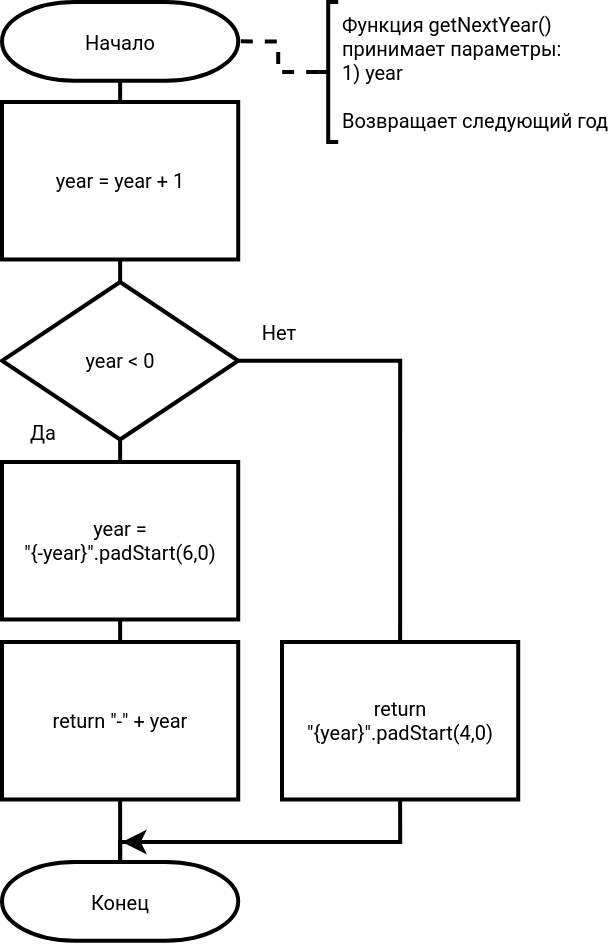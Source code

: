 <mxfile version="20.2.3" type="device"><diagram id="-RcHWod6rDAgMTsV8uwh" name="Page-1"><mxGraphModel dx="1422" dy="865" grid="1" gridSize="10" guides="1" tooltips="1" connect="1" arrows="1" fold="1" page="1" pageScale="1" pageWidth="827" pageHeight="1169" math="0" shadow="0"><root><mxCell id="0"/><mxCell id="1" parent="0"/><mxCell id="5XxHp6BvORFHNluilhop-10" style="edgeStyle=orthogonalEdgeStyle;rounded=0;orthogonalLoop=1;jettySize=auto;html=1;exitX=0.5;exitY=1;exitDx=0;exitDy=0;exitPerimeter=0;entryX=0.5;entryY=0;entryDx=0;entryDy=0;strokeWidth=2;endArrow=none;endFill=0;fontFamily=Roboto;fontSize=10;fontSource=https%3A%2F%2Ffonts.googleapis.com%2Fcss%3Ffamily%3DRoboto;" parent="1" source="5XxHp6BvORFHNluilhop-1" target="5XxHp6BvORFHNluilhop-2" edge="1"><mxGeometry relative="1" as="geometry"/></mxCell><mxCell id="5XxHp6BvORFHNluilhop-1" value="Начало" style="strokeWidth=2;html=1;shape=mxgraph.flowchart.terminator;whiteSpace=wrap;fontFamily=Roboto;fontSize=10;fontSource=https%3A%2F%2Ffonts.googleapis.com%2Fcss%3Ffamily%3DRoboto;" parent="1" vertex="1"><mxGeometry x="40" y="40" width="118.11" height="39.37" as="geometry"/></mxCell><mxCell id="5XxHp6BvORFHNluilhop-11" style="edgeStyle=orthogonalEdgeStyle;rounded=0;orthogonalLoop=1;jettySize=auto;html=1;exitX=0.5;exitY=1;exitDx=0;exitDy=0;entryX=0.5;entryY=0;entryDx=0;entryDy=0;entryPerimeter=0;endArrow=none;endFill=0;strokeWidth=2;fontFamily=Roboto;fontSize=10;fontSource=https%3A%2F%2Ffonts.googleapis.com%2Fcss%3Ffamily%3DRoboto;" parent="1" source="5XxHp6BvORFHNluilhop-2" target="5XxHp6BvORFHNluilhop-3" edge="1"><mxGeometry relative="1" as="geometry"/></mxCell><mxCell id="5XxHp6BvORFHNluilhop-2" value="year = year + 1" style="rounded=0;whiteSpace=wrap;html=1;absoluteArcSize=1;arcSize=14;strokeWidth=2;fontFamily=Roboto;fontSize=10;fontSource=https%3A%2F%2Ffonts.googleapis.com%2Fcss%3Ffamily%3DRoboto;" parent="1" vertex="1"><mxGeometry x="40" y="90" width="118.11" height="78.74" as="geometry"/></mxCell><mxCell id="5XxHp6BvORFHNluilhop-12" style="edgeStyle=orthogonalEdgeStyle;rounded=0;orthogonalLoop=1;jettySize=auto;html=1;exitX=0.5;exitY=1;exitDx=0;exitDy=0;exitPerimeter=0;entryX=0.5;entryY=0;entryDx=0;entryDy=0;endArrow=none;endFill=0;strokeWidth=2;fontFamily=Roboto;fontSize=10;fontSource=https%3A%2F%2Ffonts.googleapis.com%2Fcss%3Ffamily%3DRoboto;" parent="1" source="5XxHp6BvORFHNluilhop-3" target="5XxHp6BvORFHNluilhop-5" edge="1"><mxGeometry relative="1" as="geometry"/></mxCell><mxCell id="5XxHp6BvORFHNluilhop-15" style="edgeStyle=orthogonalEdgeStyle;rounded=0;orthogonalLoop=1;jettySize=auto;html=1;exitX=1;exitY=0.5;exitDx=0;exitDy=0;exitPerimeter=0;entryX=0.5;entryY=0;entryDx=0;entryDy=0;endArrow=none;endFill=0;strokeWidth=2;fontFamily=Roboto;fontSize=10;fontSource=https%3A%2F%2Ffonts.googleapis.com%2Fcss%3Ffamily%3DRoboto;" parent="1" source="5XxHp6BvORFHNluilhop-3" target="5XxHp6BvORFHNluilhop-8" edge="1"><mxGeometry relative="1" as="geometry"/></mxCell><mxCell id="5XxHp6BvORFHNluilhop-3" value="year &amp;lt; 0" style="strokeWidth=2;html=1;shape=mxgraph.flowchart.decision;whiteSpace=wrap;fontFamily=Roboto;fontSize=10;fontSource=https%3A%2F%2Ffonts.googleapis.com%2Fcss%3Ffamily%3DRoboto;" parent="1" vertex="1"><mxGeometry x="40" y="180" width="118.11" height="78.74" as="geometry"/></mxCell><mxCell id="5XxHp6BvORFHNluilhop-13" style="edgeStyle=orthogonalEdgeStyle;rounded=0;orthogonalLoop=1;jettySize=auto;html=1;exitX=0.5;exitY=1;exitDx=0;exitDy=0;entryX=0.5;entryY=0;entryDx=0;entryDy=0;endArrow=none;endFill=0;strokeWidth=2;fontFamily=Roboto;fontSize=10;fontSource=https%3A%2F%2Ffonts.googleapis.com%2Fcss%3Ffamily%3DRoboto;" parent="1" source="5XxHp6BvORFHNluilhop-5" target="5XxHp6BvORFHNluilhop-7" edge="1"><mxGeometry relative="1" as="geometry"/></mxCell><mxCell id="5XxHp6BvORFHNluilhop-5" value="year =&lt;br style=&quot;font-size: 10px;&quot;&gt;&quot;{-year}&quot;.padStart(6,0)" style="rounded=0;whiteSpace=wrap;html=1;absoluteArcSize=1;arcSize=14;strokeWidth=2;fontFamily=Roboto;fontSize=10;fontSource=https%3A%2F%2Ffonts.googleapis.com%2Fcss%3Ffamily%3DRoboto;" parent="1" vertex="1"><mxGeometry x="40" y="270" width="118.11" height="78.74" as="geometry"/></mxCell><mxCell id="5XxHp6BvORFHNluilhop-14" style="edgeStyle=orthogonalEdgeStyle;rounded=0;orthogonalLoop=1;jettySize=auto;html=1;exitX=0.5;exitY=1;exitDx=0;exitDy=0;entryX=0.5;entryY=0;entryDx=0;entryDy=0;entryPerimeter=0;endArrow=none;endFill=0;strokeWidth=2;fontFamily=Roboto;fontSize=10;fontSource=https%3A%2F%2Ffonts.googleapis.com%2Fcss%3Ffamily%3DRoboto;" parent="1" source="5XxHp6BvORFHNluilhop-7" target="5XxHp6BvORFHNluilhop-9" edge="1"><mxGeometry relative="1" as="geometry"/></mxCell><mxCell id="5XxHp6BvORFHNluilhop-7" value="return &quot;-&quot; + year" style="rounded=0;whiteSpace=wrap;html=1;absoluteArcSize=1;arcSize=14;strokeWidth=2;fontFamily=Roboto;fontSize=10;fontSource=https%3A%2F%2Ffonts.googleapis.com%2Fcss%3Ffamily%3DRoboto;" parent="1" vertex="1"><mxGeometry x="40" y="360" width="118.11" height="78.74" as="geometry"/></mxCell><mxCell id="5XxHp6BvORFHNluilhop-16" style="edgeStyle=orthogonalEdgeStyle;rounded=0;orthogonalLoop=1;jettySize=auto;html=1;exitX=0.5;exitY=1;exitDx=0;exitDy=0;entryX=0.5;entryY=0;entryDx=0;entryDy=0;entryPerimeter=0;endArrow=none;endFill=0;strokeWidth=2;fontFamily=Roboto;fontSize=10;fontSource=https%3A%2F%2Ffonts.googleapis.com%2Fcss%3Ffamily%3DRoboto;" parent="1" source="5XxHp6BvORFHNluilhop-8" target="5XxHp6BvORFHNluilhop-9" edge="1"><mxGeometry relative="1" as="geometry"><Array as="points"><mxPoint x="239" y="460"/><mxPoint x="99" y="460"/></Array></mxGeometry></mxCell><mxCell id="5XxHp6BvORFHNluilhop-8" value="return&lt;br style=&quot;font-size: 10px;&quot;&gt;&quot;{year}&quot;.padStart(4,0)" style="rounded=0;whiteSpace=wrap;html=1;absoluteArcSize=1;arcSize=14;strokeWidth=2;fontFamily=Roboto;fontSize=10;fontSource=https%3A%2F%2Ffonts.googleapis.com%2Fcss%3Ffamily%3DRoboto;" parent="1" vertex="1"><mxGeometry x="180" y="360" width="118.11" height="78.74" as="geometry"/></mxCell><mxCell id="5XxHp6BvORFHNluilhop-9" value="Конец" style="strokeWidth=2;html=1;shape=mxgraph.flowchart.terminator;whiteSpace=wrap;fontFamily=Roboto;fontSize=10;fontSource=https%3A%2F%2Ffonts.googleapis.com%2Fcss%3Ffamily%3DRoboto;" parent="1" vertex="1"><mxGeometry x="40" y="470" width="118.11" height="39.37" as="geometry"/></mxCell><mxCell id="5XxHp6BvORFHNluilhop-17" value="Да" style="text;html=1;align=center;verticalAlign=middle;resizable=0;points=[];autosize=1;strokeColor=none;fillColor=none;fontFamily=Roboto;fontSize=10;fontSource=https%3A%2F%2Ffonts.googleapis.com%2Fcss%3Ffamily%3DRoboto;" parent="1" vertex="1"><mxGeometry x="45" y="240" width="30" height="30" as="geometry"/></mxCell><mxCell id="5XxHp6BvORFHNluilhop-18" value="Нет" style="text;html=1;align=center;verticalAlign=middle;resizable=0;points=[];autosize=1;strokeColor=none;fillColor=none;fontFamily=Roboto;fontSize=10;fontSource=https%3A%2F%2Ffonts.googleapis.com%2Fcss%3Ffamily%3DRoboto;" parent="1" vertex="1"><mxGeometry x="158.11" y="190" width="40" height="30" as="geometry"/></mxCell><mxCell id="5XxHp6BvORFHNluilhop-19" value="" style="endArrow=classic;html=1;rounded=0;strokeWidth=2;fontFamily=Roboto;fontSize=10;fontSource=https%3A%2F%2Ffonts.googleapis.com%2Fcss%3Ffamily%3DRoboto;" parent="1" edge="1"><mxGeometry width="50" height="50" relative="1" as="geometry"><mxPoint x="240" y="460" as="sourcePoint"/><mxPoint x="100" y="460" as="targetPoint"/></mxGeometry></mxCell><mxCell id="5XxHp6BvORFHNluilhop-21" style="edgeStyle=orthogonalEdgeStyle;rounded=0;orthogonalLoop=1;jettySize=auto;html=1;exitX=0;exitY=0.5;exitDx=0;exitDy=0;exitPerimeter=0;entryX=1;entryY=0.5;entryDx=0;entryDy=0;entryPerimeter=0;endArrow=none;endFill=0;strokeWidth=2;dashed=1;fontFamily=Roboto;fontSize=10;fontSource=https%3A%2F%2Ffonts.googleapis.com%2Fcss%3Ffamily%3DRoboto;" parent="1" source="5XxHp6BvORFHNluilhop-20" target="5XxHp6BvORFHNluilhop-1" edge="1"><mxGeometry relative="1" as="geometry"/></mxCell><mxCell id="5XxHp6BvORFHNluilhop-20" value="Функция getNextYear()&lt;br style=&quot;font-size: 10px;&quot;&gt;принимает параметры:&lt;br style=&quot;font-size: 10px;&quot;&gt;1) year&lt;br style=&quot;font-size: 10px;&quot;&gt;&lt;br style=&quot;font-size: 10px;&quot;&gt;Возвращает следующий год" style="strokeWidth=2;html=1;shape=mxgraph.flowchart.annotation_2;align=left;labelPosition=right;pointerEvents=1;fontFamily=Roboto;fontSize=10;fontSource=https%3A%2F%2Ffonts.googleapis.com%2Fcss%3Ffamily%3DRoboto;" parent="1" vertex="1"><mxGeometry x="198.11" y="40" width="10" height="70" as="geometry"/></mxCell></root></mxGraphModel></diagram></mxfile>